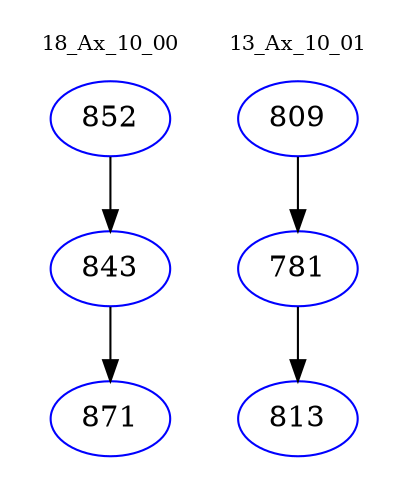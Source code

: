 digraph{
subgraph cluster_0 {
color = white
label = "18_Ax_10_00";
fontsize=10;
T0_852 [label="852", color="blue"]
T0_852 -> T0_843 [color="black"]
T0_843 [label="843", color="blue"]
T0_843 -> T0_871 [color="black"]
T0_871 [label="871", color="blue"]
}
subgraph cluster_1 {
color = white
label = "13_Ax_10_01";
fontsize=10;
T1_809 [label="809", color="blue"]
T1_809 -> T1_781 [color="black"]
T1_781 [label="781", color="blue"]
T1_781 -> T1_813 [color="black"]
T1_813 [label="813", color="blue"]
}
}
